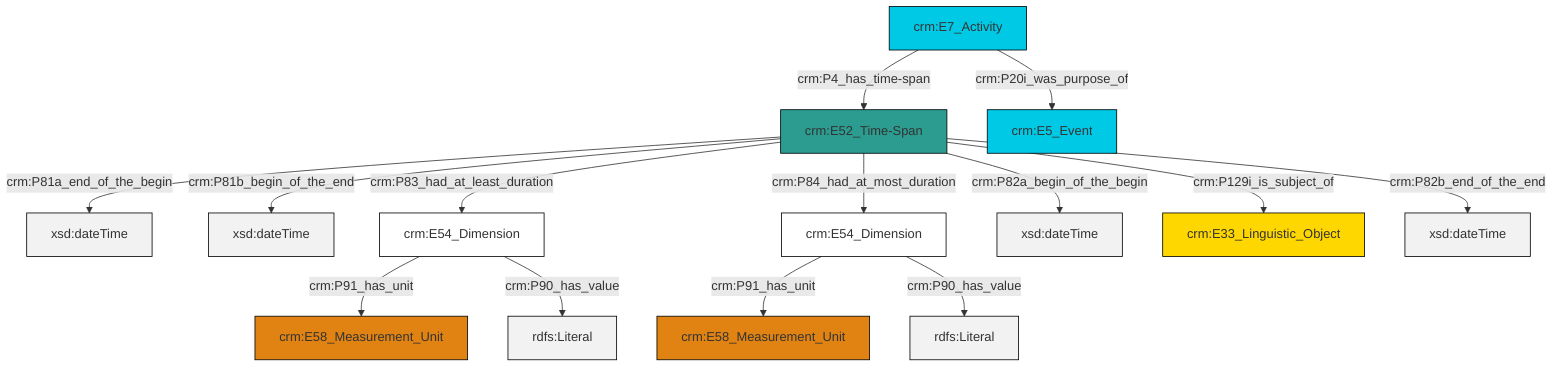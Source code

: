 graph TD
classDef Literal fill:#f2f2f2,stroke:#000000;
classDef CRM_Entity fill:#FFFFFF,stroke:#000000;
classDef Temporal_Entity fill:#00C9E6, stroke:#000000;
classDef Type fill:#E18312, stroke:#000000;
classDef Time-Span fill:#2C9C91, stroke:#000000;
classDef Appellation fill:#FFEB7F, stroke:#000000;
classDef Place fill:#008836, stroke:#000000;
classDef Persistent_Item fill:#B266B2, stroke:#000000;
classDef Conceptual_Object fill:#FFD700, stroke:#000000;
classDef Physical_Thing fill:#D2B48C, stroke:#000000;
classDef Actor fill:#f58aad, stroke:#000000;
classDef PC_Classes fill:#4ce600, stroke:#000000;
classDef Multi fill:#cccccc,stroke:#000000;

0["crm:E52_Time-Span"]:::Time-Span -->|crm:P81a_end_of_the_begin| 1[xsd:dateTime]:::Literal
0["crm:E52_Time-Span"]:::Time-Span -->|crm:P81b_begin_of_the_end| 2[xsd:dateTime]:::Literal
3["crm:E7_Activity"]:::Temporal_Entity -->|crm:P4_has_time-span| 0["crm:E52_Time-Span"]:::Time-Span
0["crm:E52_Time-Span"]:::Time-Span -->|crm:P83_had_at_least_duration| 5["crm:E54_Dimension"]:::CRM_Entity
0["crm:E52_Time-Span"]:::Time-Span -->|crm:P82a_begin_of_the_begin| 12[xsd:dateTime]:::Literal
0["crm:E52_Time-Span"]:::Time-Span -->|crm:P84_had_at_most_duration| 8["crm:E54_Dimension"]:::CRM_Entity
3["crm:E7_Activity"]:::Temporal_Entity -->|crm:P20i_was_purpose_of| 10["crm:E5_Event"]:::Temporal_Entity
5["crm:E54_Dimension"]:::CRM_Entity -->|crm:P91_has_unit| 15["crm:E58_Measurement_Unit"]:::Type
8["crm:E54_Dimension"]:::CRM_Entity -->|crm:P91_has_unit| 17["crm:E58_Measurement_Unit"]:::Type
8["crm:E54_Dimension"]:::CRM_Entity -->|crm:P90_has_value| 18[rdfs:Literal]:::Literal
5["crm:E54_Dimension"]:::CRM_Entity -->|crm:P90_has_value| 19[rdfs:Literal]:::Literal
0["crm:E52_Time-Span"]:::Time-Span -->|crm:P129i_is_subject_of| 13["crm:E33_Linguistic_Object"]:::Conceptual_Object
0["crm:E52_Time-Span"]:::Time-Span -->|crm:P82b_end_of_the_end| 21[xsd:dateTime]:::Literal